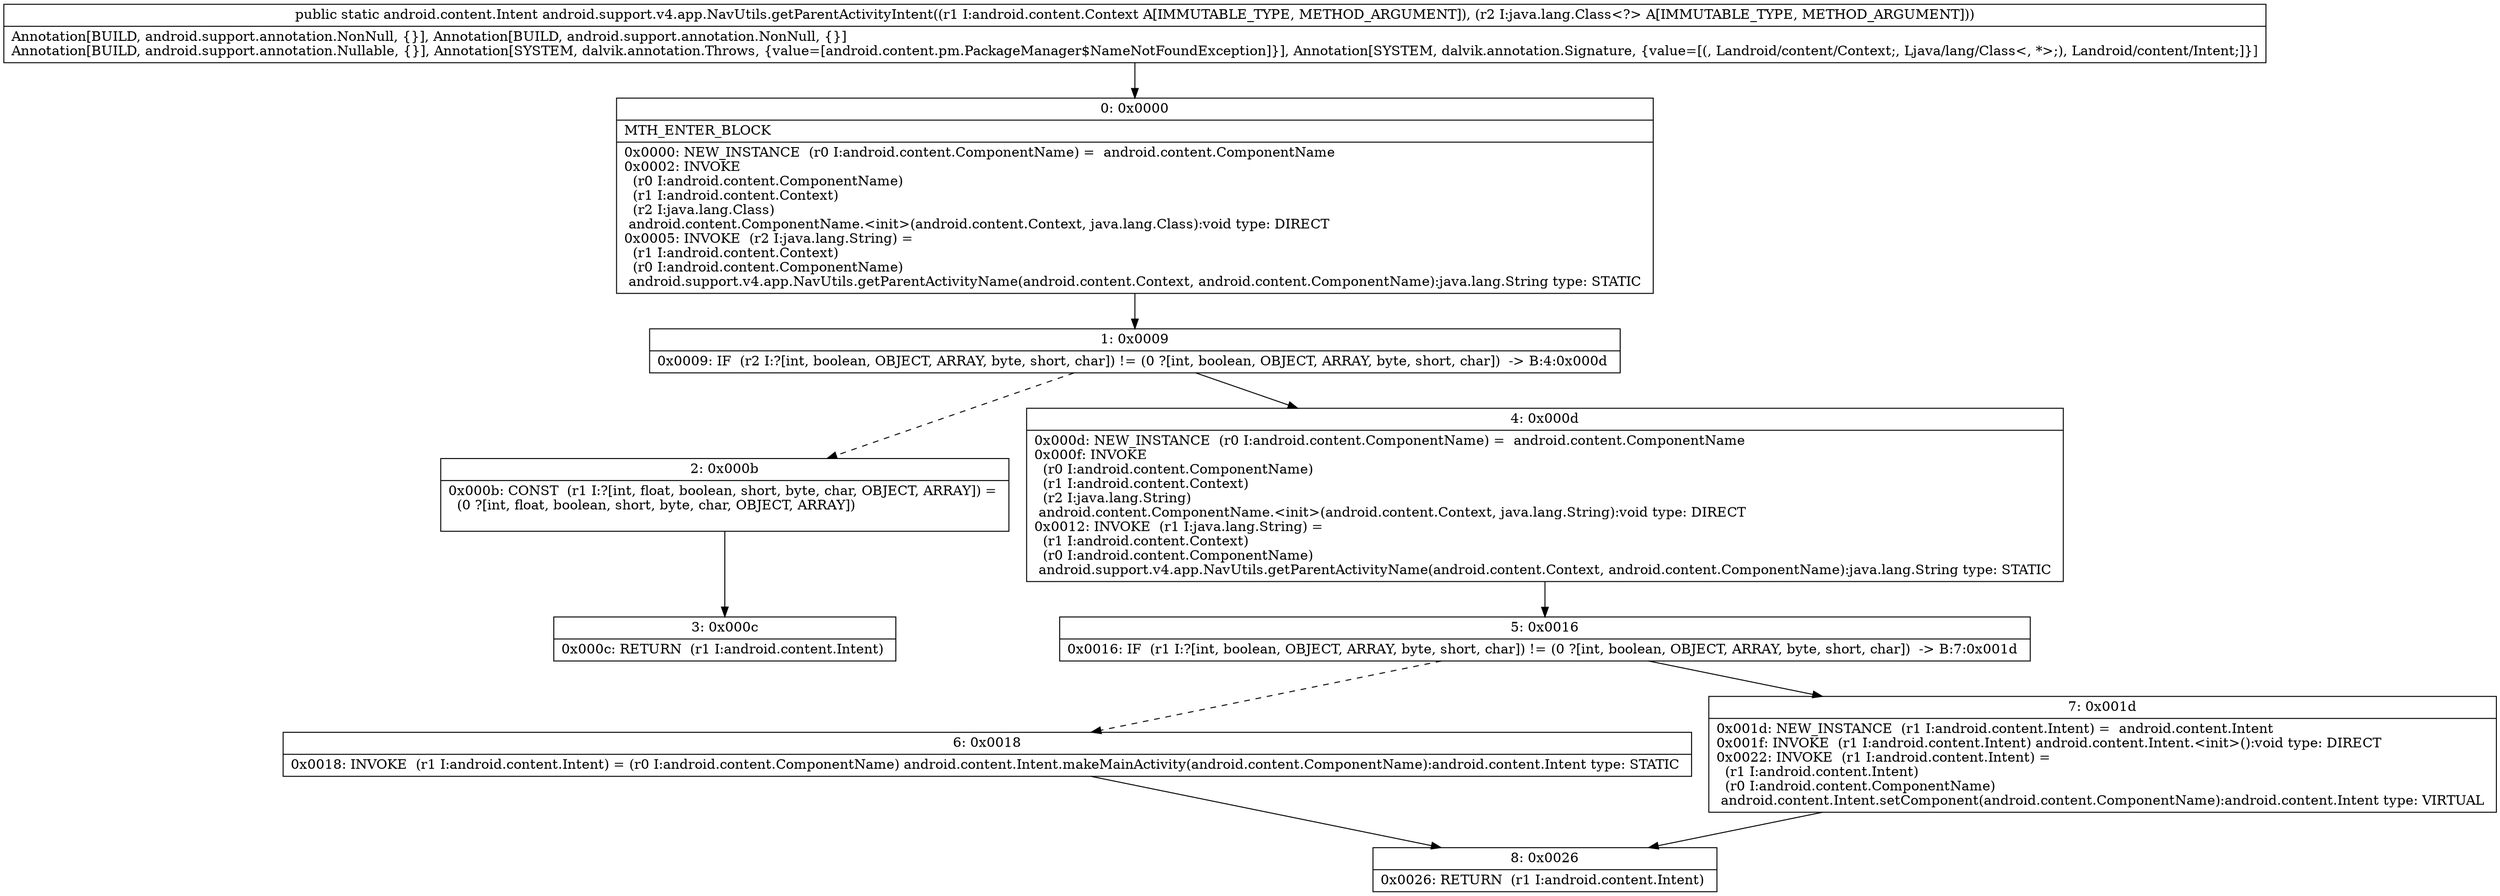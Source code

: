 digraph "CFG forandroid.support.v4.app.NavUtils.getParentActivityIntent(Landroid\/content\/Context;Ljava\/lang\/Class;)Landroid\/content\/Intent;" {
Node_0 [shape=record,label="{0\:\ 0x0000|MTH_ENTER_BLOCK\l|0x0000: NEW_INSTANCE  (r0 I:android.content.ComponentName) =  android.content.ComponentName \l0x0002: INVOKE  \l  (r0 I:android.content.ComponentName)\l  (r1 I:android.content.Context)\l  (r2 I:java.lang.Class)\l android.content.ComponentName.\<init\>(android.content.Context, java.lang.Class):void type: DIRECT \l0x0005: INVOKE  (r2 I:java.lang.String) = \l  (r1 I:android.content.Context)\l  (r0 I:android.content.ComponentName)\l android.support.v4.app.NavUtils.getParentActivityName(android.content.Context, android.content.ComponentName):java.lang.String type: STATIC \l}"];
Node_1 [shape=record,label="{1\:\ 0x0009|0x0009: IF  (r2 I:?[int, boolean, OBJECT, ARRAY, byte, short, char]) != (0 ?[int, boolean, OBJECT, ARRAY, byte, short, char])  \-\> B:4:0x000d \l}"];
Node_2 [shape=record,label="{2\:\ 0x000b|0x000b: CONST  (r1 I:?[int, float, boolean, short, byte, char, OBJECT, ARRAY]) = \l  (0 ?[int, float, boolean, short, byte, char, OBJECT, ARRAY])\l \l}"];
Node_3 [shape=record,label="{3\:\ 0x000c|0x000c: RETURN  (r1 I:android.content.Intent) \l}"];
Node_4 [shape=record,label="{4\:\ 0x000d|0x000d: NEW_INSTANCE  (r0 I:android.content.ComponentName) =  android.content.ComponentName \l0x000f: INVOKE  \l  (r0 I:android.content.ComponentName)\l  (r1 I:android.content.Context)\l  (r2 I:java.lang.String)\l android.content.ComponentName.\<init\>(android.content.Context, java.lang.String):void type: DIRECT \l0x0012: INVOKE  (r1 I:java.lang.String) = \l  (r1 I:android.content.Context)\l  (r0 I:android.content.ComponentName)\l android.support.v4.app.NavUtils.getParentActivityName(android.content.Context, android.content.ComponentName):java.lang.String type: STATIC \l}"];
Node_5 [shape=record,label="{5\:\ 0x0016|0x0016: IF  (r1 I:?[int, boolean, OBJECT, ARRAY, byte, short, char]) != (0 ?[int, boolean, OBJECT, ARRAY, byte, short, char])  \-\> B:7:0x001d \l}"];
Node_6 [shape=record,label="{6\:\ 0x0018|0x0018: INVOKE  (r1 I:android.content.Intent) = (r0 I:android.content.ComponentName) android.content.Intent.makeMainActivity(android.content.ComponentName):android.content.Intent type: STATIC \l}"];
Node_7 [shape=record,label="{7\:\ 0x001d|0x001d: NEW_INSTANCE  (r1 I:android.content.Intent) =  android.content.Intent \l0x001f: INVOKE  (r1 I:android.content.Intent) android.content.Intent.\<init\>():void type: DIRECT \l0x0022: INVOKE  (r1 I:android.content.Intent) = \l  (r1 I:android.content.Intent)\l  (r0 I:android.content.ComponentName)\l android.content.Intent.setComponent(android.content.ComponentName):android.content.Intent type: VIRTUAL \l}"];
Node_8 [shape=record,label="{8\:\ 0x0026|0x0026: RETURN  (r1 I:android.content.Intent) \l}"];
MethodNode[shape=record,label="{public static android.content.Intent android.support.v4.app.NavUtils.getParentActivityIntent((r1 I:android.content.Context A[IMMUTABLE_TYPE, METHOD_ARGUMENT]), (r2 I:java.lang.Class\<?\> A[IMMUTABLE_TYPE, METHOD_ARGUMENT]))  | Annotation[BUILD, android.support.annotation.NonNull, \{\}], Annotation[BUILD, android.support.annotation.NonNull, \{\}]\lAnnotation[BUILD, android.support.annotation.Nullable, \{\}], Annotation[SYSTEM, dalvik.annotation.Throws, \{value=[android.content.pm.PackageManager$NameNotFoundException]\}], Annotation[SYSTEM, dalvik.annotation.Signature, \{value=[(, Landroid\/content\/Context;, Ljava\/lang\/Class\<, *\>;), Landroid\/content\/Intent;]\}]\l}"];
MethodNode -> Node_0;
Node_0 -> Node_1;
Node_1 -> Node_2[style=dashed];
Node_1 -> Node_4;
Node_2 -> Node_3;
Node_4 -> Node_5;
Node_5 -> Node_6[style=dashed];
Node_5 -> Node_7;
Node_6 -> Node_8;
Node_7 -> Node_8;
}

